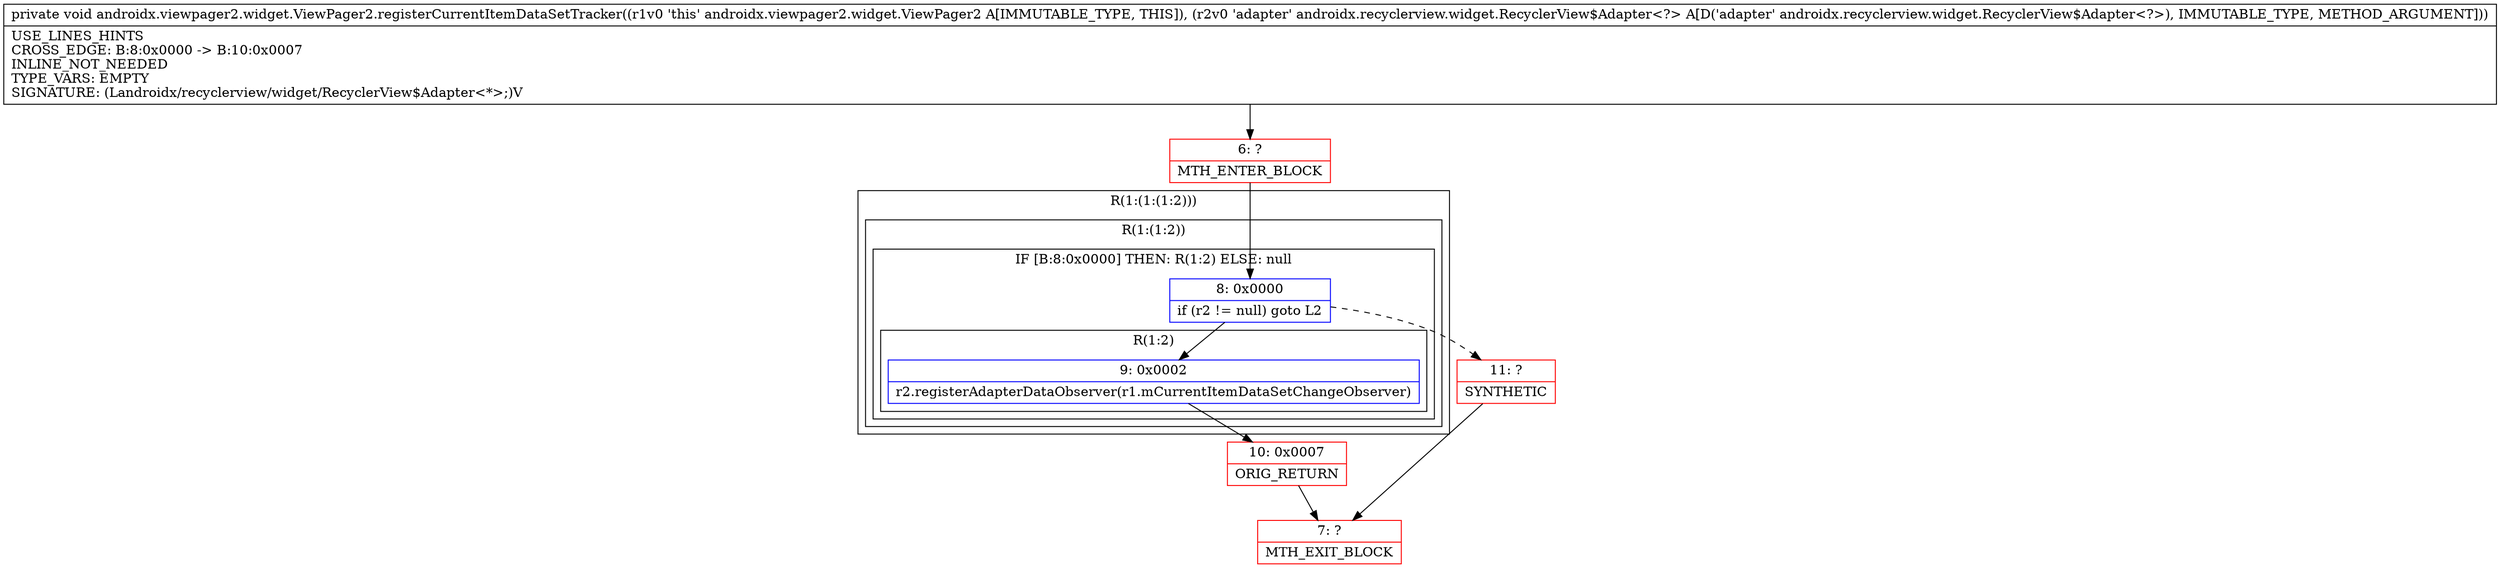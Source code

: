 digraph "CFG forandroidx.viewpager2.widget.ViewPager2.registerCurrentItemDataSetTracker(Landroidx\/recyclerview\/widget\/RecyclerView$Adapter;)V" {
subgraph cluster_Region_1367557096 {
label = "R(1:(1:(1:2)))";
node [shape=record,color=blue];
subgraph cluster_Region_577225402 {
label = "R(1:(1:2))";
node [shape=record,color=blue];
subgraph cluster_IfRegion_332295456 {
label = "IF [B:8:0x0000] THEN: R(1:2) ELSE: null";
node [shape=record,color=blue];
Node_8 [shape=record,label="{8\:\ 0x0000|if (r2 != null) goto L2\l}"];
subgraph cluster_Region_284968480 {
label = "R(1:2)";
node [shape=record,color=blue];
Node_9 [shape=record,label="{9\:\ 0x0002|r2.registerAdapterDataObserver(r1.mCurrentItemDataSetChangeObserver)\l}"];
}
}
}
}
Node_6 [shape=record,color=red,label="{6\:\ ?|MTH_ENTER_BLOCK\l}"];
Node_10 [shape=record,color=red,label="{10\:\ 0x0007|ORIG_RETURN\l}"];
Node_7 [shape=record,color=red,label="{7\:\ ?|MTH_EXIT_BLOCK\l}"];
Node_11 [shape=record,color=red,label="{11\:\ ?|SYNTHETIC\l}"];
MethodNode[shape=record,label="{private void androidx.viewpager2.widget.ViewPager2.registerCurrentItemDataSetTracker((r1v0 'this' androidx.viewpager2.widget.ViewPager2 A[IMMUTABLE_TYPE, THIS]), (r2v0 'adapter' androidx.recyclerview.widget.RecyclerView$Adapter\<?\> A[D('adapter' androidx.recyclerview.widget.RecyclerView$Adapter\<?\>), IMMUTABLE_TYPE, METHOD_ARGUMENT]))  | USE_LINES_HINTS\lCROSS_EDGE: B:8:0x0000 \-\> B:10:0x0007\lINLINE_NOT_NEEDED\lTYPE_VARS: EMPTY\lSIGNATURE: (Landroidx\/recyclerview\/widget\/RecyclerView$Adapter\<*\>;)V\l}"];
MethodNode -> Node_6;Node_8 -> Node_9;
Node_8 -> Node_11[style=dashed];
Node_9 -> Node_10;
Node_6 -> Node_8;
Node_10 -> Node_7;
Node_11 -> Node_7;
}

